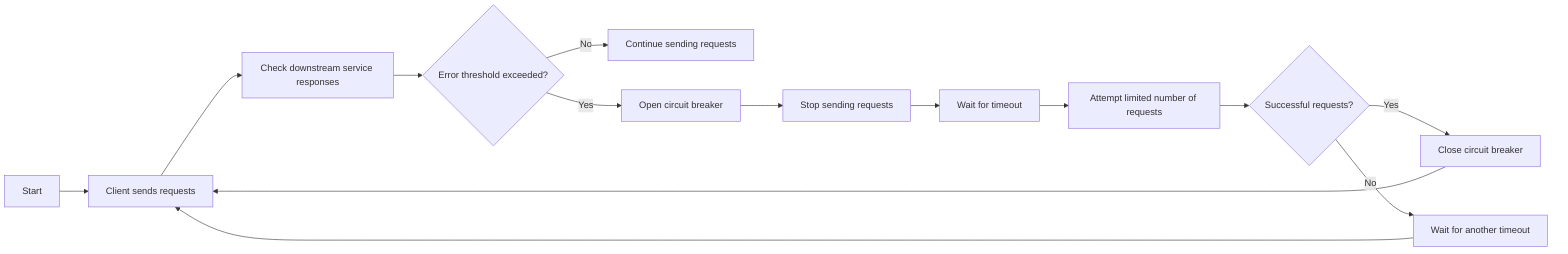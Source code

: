 graph LR;
    A[Start] --> B[Client sends requests];
    B --> C[Check downstream service responses];
    C --> D{Error threshold exceeded?};
    D -->|No| E[Continue sending requests];
    D -->|Yes| F[Open circuit breaker];
    F --> G[Stop sending requests];
    G --> H[Wait for timeout];
    H --> I[Attempt limited number of requests];
    I --> J{Successful requests?};
    J -->|Yes| K[Close circuit breaker];
    K --> B;
    J -->|No| L[Wait for another timeout];
    L --> B;